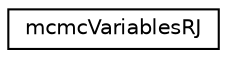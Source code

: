 digraph "Graphical Class Hierarchy"
{
  edge [fontname="Helvetica",fontsize="10",labelfontname="Helvetica",labelfontsize="10"];
  node [fontname="Helvetica",fontsize="10",shape=record];
  rankdir="LR";
  Node0 [label="mcmcVariablesRJ",height=0.2,width=0.4,color="black", fillcolor="white", style="filled",URL="$db/d96/structmcmcVariablesRJ.html"];
}
